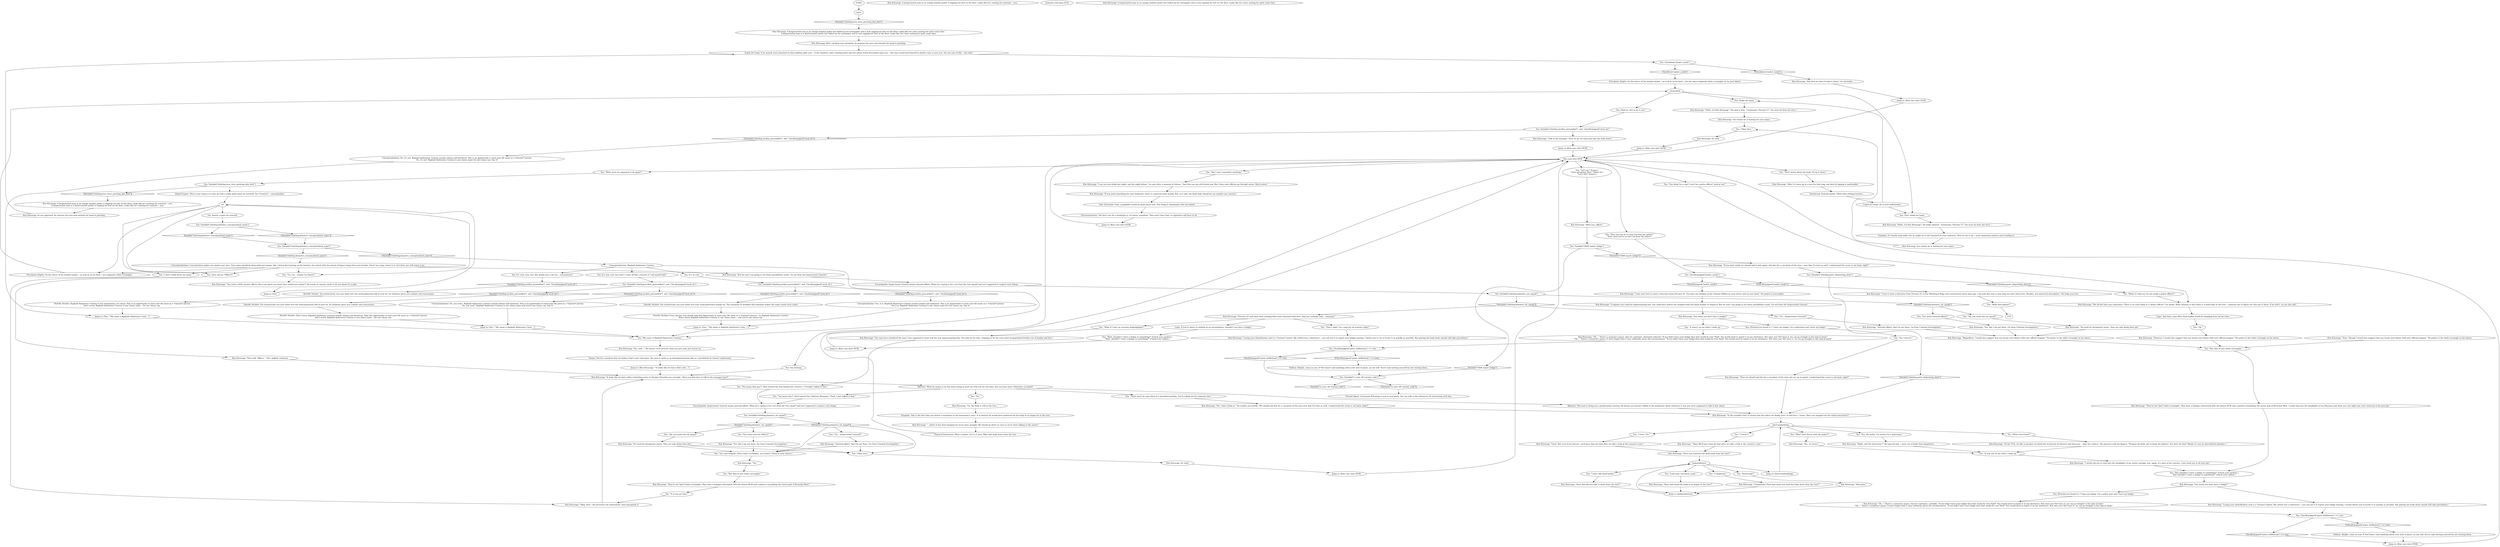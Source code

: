 # WHIRLING / KIM INTRO
# Downstairs ltn Kim Kitsuragi - precinct 57th's finest - is waiting to solve THE HANGED MAN with you as an inter-district co-op. It would appear Precinct 41 sent you to investigate the lynching of a "Whitewater mercenary" in "Martinaise". And that you are indeed a police officer. Kim briefs you on the case and your relationship begins - likely on the wrong foot, but not necessarily.
# ==================================================
digraph G {
	  0 [label="START"];
	  1 [label="input"];
	  2 [label="You: \"It wasn't on me when I woke up.\""];
	  3 [label="You: Invent a name for yourself."];
	  4 [label="You: Variable[\"whirling.kimintro_conceptualized_name\"]"];
	  5 [label="Variable[\"whirling.kimintro_conceptualized_name\"]", shape=diamond];
	  6 [label="!(Variable[\"whirling.kimintro_conceptualized_name\"])", shape=diamond];
	  7 [label="Horrific Necktie: Even classier. You should take this opportunity to start your life anew as a *classier* person -- as Raphaël Ambrosius Costeau.\nMore classy. Raphaël Ambrosius Costeau is one classy name -- and you're one classy cop. "];
	  8 [label="You: \"Look man, you know, yeah.\""];
	  9 [label="You: \"Completely.\""];
	  10 [label="Logic: And then, soon after, dead bodies would be dangling from all the trees."];
	  11 [label="Kim Kitsuragi: \"I suppose you could be impersonating him. You could have gotten the insignia from the black market or forged it. But for now I am going to set those possibilities aside. I'm not from the Inspectorate General.\""];
	  12 [label="Kim Kitsuragi: \"No need for derogatory terms. They are only doing their job.\""];
	  13 [label="You: \"Uh... Inspectorate General?\""];
	  14 [label="Kim Kitsuragi: He nods."];
	  15 [label="Kim Kitsuragi: He nods."];
	  16 [label="Kim Kitsuragi: \"I was to meet a detective from Precinct 41 at the Whirling-in-Rags who arrived here three days ago. I am told that that is how long you have been here. Besides, you match his description.\" He looks you over."];
	  17 [label="You: \"You mean internal affairs?\""];
	  18 [label="You: It's very cool, but won't I come off like a douche if I call myself that?"];
	  19 [label="You: Variable[\"whirling.necktie_personified\"]  and  CheckEquipped(\"neck_tie\")"];
	  20 [label="Variable[\"whirling.necktie_personified\"]  and  CheckEquipped(\"neck_tie\")", shape=diamond];
	  21 [label="!(Variable[\"whirling.necktie_personified\"]  and  CheckEquipped(\"neck_tie\"))", shape=diamond];
	  22 [label="Conceptualization: No, you won't. Raphaël Ambrosius Costeau sounds solemn and historical. This is an opportunity to start your life anew as a *classier* person.\nNo, you won't. Raphaël Ambrosius Costeau is one classy name and you're one classy cop. Say it!"];
	  23 [label="Kim Kitsuragi: \"Regardless, I would also suggest that you locate your blazer with your official insignia.\" He points to the white rectangle on his sleeve."];
	  24 [label="You: Variable[\"whirling.kimintro_conceptualized_name\"]"];
	  25 [label="Variable[\"whirling.kimintro_conceptualized_name\"]", shape=diamond];
	  26 [label="!(Variable[\"whirling.kimintro_conceptualized_name\"])", shape=diamond];
	  27 [label="Conceptualization: Raphaël Ambrosius Costeau."];
	  28 [label="You: It's so cool."];
	  29 [label="Jump to: [You: \"\"My name is Raphaël Ambrosius Coste...\"]"];
	  30 [label="Jump to: [bodystillintree]"];
	  31 [label="Kim Kitsuragi: \"...where it has been hanging for seven days straight. We should go there as soon as we're done talking to the owner.\""];
	  32 [label="Kim case intro HUB"];
	  33 [label="You: \"You said insignia. These white rectangles, you mean?\" (Point to your sleeve.)"];
	  34 [label="You: \"Okay then.\""];
	  35 [label="Kim Kitsuragi: \"Oh...\" There's a moment's pause, then he continues, carefully: \"If you didn't have your badge then that would be very *bad*. You would need to report it on my shortwave. But since you *do* have it, we can go straight to the task at hand.\"\n\"Oh...\" There's a moment's pause. It lasts longer than it may ordinarily, given the circumstances. \"If you didn't have your badge then that would be very *bad*. You would need to report it on my shortwave. But since you *do* have it, we can go straight to the task at hand.\""];
	  36 [label="You: CheckEquipped(\"pants_bellbottom\") == true"];
	  37 [label="CheckEquipped(\"pants_bellbottom\") == true", shape=diamond];
	  38 [label="!(CheckEquipped(\"pants_bellbottom\") == true)", shape=diamond];
	  39 [label="Jump to: [Kim case intro HUB]"];
	  40 [label="You: \"Ah, you mean the rat squad!\""];
	  41 [label="Kim Kitsuragi: A bespectacled man in an orange bomber jacket is tapping his foot on the floor. Looks like he's waiting for someone -- you."];
	  42 [label="Kim Kitsuragi: \"Hello, I'm Kim Kitsuragi.\" His grip is firm. \"Lieutenant, Precinct 57. You must be from the 41st...\""];
	  43 [label="You: \"Don't worry about the body. I'll rip it down.\""];
	  44 [label="Pain Threshold: Yeah, a painkiller would be good about now. This thing is *pulsating* with discomfort."];
	  45 [label="You: Shake his hand."];
	  46 [label="You: Variable[\"whirling.necktie_personified\"]  and  CheckEquipped(\"neck_tie\")"];
	  47 [label="Variable[\"whirling.necktie_personified\"]  and  CheckEquipped(\"neck_tie\")", shape=diamond];
	  48 [label="!(Variable[\"whirling.necktie_personified\"]  and  CheckEquipped(\"neck_tie\"))", shape=diamond];
	  49 [label="Rhetoric: What he means is he has been trying to meet up with you for two days, but you have been *otherwise occupied*."];
	  50 [label="bodystillintree"];
	  51 [label="You: \"What were we supposed to do again?\""];
	  52 [label="Jump to: [Kim case intro HUB]"];
	  53 [label="You: \"Let's go.\" [Leave.]\n\"Let's get going, then.\" (Move on.)\n\"Let's roll.\" [Leave.]"];
	  54 [label="You: Variable[\"whirling.kimintro_rat_squad\"]"];
	  55 [label="Variable[\"whirling.kimintro_rat_squad\"]", shape=diamond];
	  56 [label="!(Variable[\"whirling.kimintro_rat_squad\"])", shape=diamond];
	  57 [label="You: CheckItem(\"jacket_suede\")"];
	  58 [label="CheckItem(\"jacket_suede\")", shape=diamond];
	  59 [label="!(CheckItem(\"jacket_suede\"))", shape=diamond];
	  60 [label="You: Variable[\"TASK.report_badge\"]"];
	  61 [label="Variable[\"TASK.report_badge\"]", shape=diamond];
	  62 [label="!(Variable[\"TASK.report_badge\"])", shape=diamond];
	  63 [label="You: \"There must be some kind of a misunderstanding. You're taking me for someone else.\""];
	  64 [label="Kim Kitsuragi: \"Okay. We'll have time for that after we take a look at the coroner's case.\""];
	  65 [label="Kim Kitsuragi: \"We all feel that way sometimes. There is no such thing as a *police officer*, I'm afraid. What remains is that there is a dead body in the tree -- someone has to figure out who put it there. If we don't, no one else will.\""];
	  66 [label="You: \"Ah, you mean the rat squad!\""];
	  67 [label="Kim Kitsuragi: \"Yes.\""];
	  68 [label="Jump to: [Kim case intro HUB]"];
	  69 [label="Kim Kitsuragi: \"Have you removed the dead body from the tree?\""];
	  70 [label="You: Variable[\"tc.turn_off_tutorial_node\"]"];
	  71 [label="Variable[\"tc.turn_off_tutorial_node\"]", shape=diamond];
	  72 [label="!(Variable[\"tc.turn_off_tutorial_node\"])", shape=diamond];
	  73 [label="Kim Kitsuragi: You realize he is waiting for your name."];
	  74 [label="Perception (Sight): On the sleeve of his bomber jacket -- as well as on its back -- are the same enigmatic white rectangles as on your blazer."];
	  75 [label="You: \"I have. Yes.\""];
	  76 [label="You: \"You mean internal affairs?\""];
	  77 [label="Kim Kitsuragi: \"Yes. But I am not them. I'm from Criminal Investigation.\""];
	  78 [label="You: CheckEquipped(\"jacket_suede\")"];
	  79 [label="CheckEquipped(\"jacket_suede\")", shape=diamond];
	  80 [label="!(CheckEquipped(\"jacket_suede\"))", shape=diamond];
	  81 [label="You: Variable[\"whirling.kimintro_rat_squad\"]"];
	  82 [label="Variable[\"whirling.kimintro_rat_squad\"]", shape=diamond];
	  83 [label="!(Variable[\"whirling.kimintro_rat_squad\"])", shape=diamond];
	  84 [label="Kim Kitsuragi: \"Yes. But I am not them. I'm from Criminal Investigation.\""];
	  85 [label="You: (Pretend you found it.) \"I have my badge! I'm a policeman and I have my badge.\""];
	  86 [label="Kim Kitsuragi: \"After it's been up in a tree for that long, any kind of ripping is inadvisable.\""];
	  87 [label="You: Don't shake his hand."];
	  88 [label="Horrific Necktie: Raphaël Ambrosius Costeau is not ostentatious, it's classy. This is an opportunity to start your life anew as a *classier* person.\nDon't worry. Raphaël Ambrosius Costeau is one classy name -- for one classy cop. "];
	  89 [label="Kim Kitsuragi: \"Yes, well...\" He doesn't even process what you just said, just moves on."];
	  90 [label="You: \"You mean him?\" (Nod toward the Cafeteria Manager.) \"Yeah, I just talked to him.\""];
	  91 [label="You: \"Dead body?\""];
	  92 [label="Kim Kitsuragi: \"So, the body is still in the tree...\""];
	  93 [label="Volition: Alright, come on now. If *he* hasn't said anything about your lack of pants, no one will. You're only hurting yourself by not wearing them..."];
	  94 [label="Volition: Alright, come on now. If *he* hasn't said anything about your lack of pants, no one will. You're only hurting yourself by not wearing them..."];
	  95 [label="Interfacing: Delicate goods. Filled with stinking horrors..."];
	  96 [label="Jump to: [You: \"\"My name is Raphaël Ambrosius Coste...\"]"];
	  97 [label="Kim Kitsuragi: \"Mm-hmm.\""];
	  98 [label="You: \"I don't like dead bodies.\""];
	  99 [label="Kim Kitsuragi: \"Internal affairs. And I'm not them. I'm from Criminal Investigation.\""];
	  100 [label="You: CheckEquipped(\"pants_bellbottom\") == true"];
	  101 [label="CheckEquipped(\"pants_bellbottom\") == true", shape=diamond];
	  102 [label="!(CheckEquipped(\"pants_bellbottom\") == true)", shape=diamond];
	  103 [label="You: \"That's right! I'm a man for all seasons, baby!\""];
	  104 [label="You: \"What if I have an uncanny doppelgänger?\""];
	  105 [label="Kim Kitsuragi: \"You may have murdered the man I was supposed to meet and are now impersonating him. You may be his twin, stepping in for his even more incapacitated brother out of loyalty and love.\""];
	  106 [label="Drama: Not for a moment does he believe that's your real name. He casts it aside as an intradepartmental joke or a peculiarity he doesn't understand."];
	  107 [label="Kim Kitsuragi: \"No, I don't think so.\" He studies you briefly. \"We should ask him for a run-down of the area now that I'm here as well. I understand the scene is out back, right?\""];
	  108 [label="Kim Kitsuragi: \"It also wouldn't hurt to assure him the police are finally here. In full force, I mean. Have you mapped out the initial interviews?\""];
	  109 [label="You: \"I haven't.\""];
	  110 [label="Kim Kitsuragi: \"I can see you drank last night, and the night before,\" he says after a moment of silence. \"And that you are still drunk now. But I have seen officers go through worse. Much worse.\""];
	  111 [label="Kim Kitsuragi: \"Sure. But did you take it down from the tree?\""];
	  112 [label="Jump to: [tre]"];
	  113 [label="Kim Kitsuragi: \"They're not *just* white rectangles. They bear a halogen watermark with the letters RCM and a pattern resembling the street grid of Revachol West. I could step into the headlights of my Kineema and show you, but right now I just need you to do your job.\""];
	  114 [label="tre"];
	  115 [label="You: \"My name is Raphaël Ambrosius Costeau.\""];
	  116 [label="Horrific Necktie: You instinctively run your hand over the multi-patterned silk of your tie. Its slickness gives you comfort and reassurance."];
	  117 [label="Conceptualization: No, it's not. Raphaël Ambrosius Costeau sounds solemn and historical. This is an opportunity to start your life anew as a *classier* person.\nNo, it's not! Raphaël Ambrosius Costeau is one classy name for one classy cop. Say it!"];
	  118 [label="Kim Kitsuragi: \"You seem a little unsure, officer. Have you spent too much time undercover lately?\" He cracks an uneasy smile to let you know it's a joke."];
	  119 [label="interviewhubbing"];
	  120 [label="You: \"Yes, the police. I'm aware I'm a policeman.\""];
	  121 [label="You: \"But I can't remember anything.\""];
	  122 [label="Kimintro end jump HUB"];
	  123 [label="Kim Kitsuragi: \"However, I would also suggest that you locate your blazer with your official insignia.\" He points to the white rectangle on his sleeve."];
	  124 [label="Kim Kitsuragi: A bespectacled man in an orange bomber jacket is tapping his foot on the floor. Looks like he's waiting for someone -- you.\nA bespectacled man in a black bomber jacket is tapping his foot on the floor. Looks like he's waiting for someone -- you."];
	  125 [label="You: \"Just call me *Officer*\"."];
	  126 [label="You: It's very, very cool. But maybe just a bit too... ostentatious?"];
	  127 [label="Horrific Necktie: You instinctively run your hand over the multi-patterned silk of your tie. Its slickness gives you comfort and reassurance."];
	  128 [label="Kim Kitsuragi: \"Okay, then.\" He processes the information, then disregards it."];
	  129 [label="Kim Kitsuragi: \"I was sent here to meet a detective from Precinct 41. You have the insignia of the Citizens Militia on your sleeve and on your back.\" He points to your jacket."];
	  130 [label="Kim Kitsuragi: A bespectacled man in an orange bomber jacket has folded up his newspaper and is now tapping his foot on the floor. Looks like he's been waiting for quite some time."];
	  131 [label="You: \"Uh... Inspectorate General?\""];
	  132 [label="You: \"Wait, shouldn't I have a badge or something?\" (Check your pockets.)\n\"Wait, shouldn't I have a badge or something?\" (Check your undies.)"];
	  133 [label="Jump to: [You: \"\"My name is Raphaël Ambrosius Coste...\"]"];
	  134 [label="Kim Kitsuragi: \"Very well. Officer...\" He's slightly confused."];
	  135 [label="Kim Kitsuragi: You realize he is waiting for your name."];
	  136 [label="Kim Kitsuragi: \"It looks like we had a little scheduling error on Sunday. Saturday too, actually... Have you had time to talk to the manager here?\""];
	  137 [label="Kim Kitsuragi: \"Good. But even if you haven't, we'll have time for that after we take a look at the coroner's case.\""];
	  138 [label="You: \"But shouldn't I have a badge or something?\" (Check your pockets.)\n\"But shouldn't I have a badge or something?\" (Check your undies.)"];
	  139 [label="Encyclopedia: Inspectorate General means internal affairs. What he's saying is he's not from the *rat squad* and isn't supposed to suspect such things."];
	  140 [label="Kim Kitsuragi: \"No need for derogatory terms. They are only doing their job.\""];
	  141 [label="You: \"I don't really know my name.\""];
	  142 [label="Kim Kitsuragi: As you approach, he narrows his eyes and extends his hand in greeting."];
	  143 [label="Jump to: [Kim Kitsuragi: \"\"It looks like we had a little sche...\"]"];
	  144 [label="Kim Kitsuragi: \"Then we should ask him for a run-down of the area, get me up to speed. I understand the scene is out back, right?\""];
	  145 [label="Kim Kitsuragi: \"Yes, of course.\""];
	  146 [label="Kim Kitsuragi: \"You mean you don't have a badge?\""];
	  147 [label="Jump to: [Kim case intro HUB]"];
	  148 [label="Jump to: [Kim case intro HUB]"];
	  149 [label="You: (Pretend you found it.) \"I have my badge. I'm a police man and I have my badge.\""];
	  150 [label="You: \"What description?\""];
	  151 [label="Kim Kitsuragi: \"Internal affairs. And I'm not them. I'm from Criminal Investigation.\""];
	  152 [label="Kim Kitsuragi: A bespectacled man in an orange bomber jacket has folded up his newspaper and is now tapping his foot on the floor. Looks like he's been waiting for quite some time.\nA bespectacled man in a black bomber jacket has folded up his newspaper and is now tapping his foot on the floor. Looks like he's been waiting for quite some time."];
	  153 [label="Electrochemistry: The best cure for a headache is, of course, morphine. They won't have that, so cigarettes will have to do."];
	  154 [label="You: Hold on, who is he to me?"];
	  155 [label="You: \"What interviews?\""];
	  156 [label="Kim Kitsuragi: \"At the 57th, we like to prepare an initial list of persons of interest and then just... skim the surface.\" He gestures with his fingers. \"Prepare the field, get to know the players. You don't do that? Maybe it's not an inter-district practice...\""];
	  157 [label="Kim Kitsuragi: \"If you need something for your headache, there is a general store nearby. But, as I said, the dead body should be our number one concern.\""];
	  158 [label="Kim Kitsuragi: \"They're not *just* white rectangles. They bear a halogen watermark with the letters RCM and a pattern resembling the street grid of Revachol West.\""];
	  159 [label="Kim Kitsuragi: \"After you, officer.\""];
	  160 [label="You: \"You think I'm a cop? I can't be a police officer! Look at me!\""];
	  161 [label="Kim Kitsuragi: After catching your attention, he narrows his eyes and extends his hand in greeting."];
	  162 [label="Esprit de Corps: If an assault were launched on this building right now -- if the windows came crashing down and the whole world descended upon you -- this man would hurl himself in death's way to save you. You are sure of this -- but why?"];
	  163 [label="Conceptualization: Concentration makes you squint your eyes. Your name should be deep gold and orange, like a forest fire looming on the horizon, but mixed with the stench of liquor rising from your breath. You're two steps closer to it, but there are still many to go..."];
	  164 [label="Conceptualization: Yes, it is. Raphaël Ambrosius Costeau sounds solemn and historical. This is an opportunity to start your life anew as a *classier* person.\nYes it is. Raphaël Ambrosius Costeau is one classy name for one classy cop. Say it!"];
	  165 [label="Kim Kitsuragi: \"Hello, I'm Kim Kitsuragi.\" He looks unfazed. \"Lieutenant, Precinct 57. You must be from the 41st...\""];
	  166 [label="You: Variable[\"whirling.garte_altgreeting_done\"]"];
	  167 [label="Variable[\"whirling.garte_altgreeting_done\"]", shape=diamond];
	  168 [label="!(Variable[\"whirling.garte_altgreeting_done\"])", shape=diamond];
	  169 [label="Kim Kitsuragi: \"Right, and the interviews?\" He taps his foot -- more out of habit than impatience."];
	  170 [label="You: \"But they're just white rectangles.\""];
	  171 [label="Empathy: It's barely noticeable, but he might be *a bit* annoyed at your rudeness. Then he lets it go -- more important matters need tending to."];
	  172 [label="cleanerhub"];
	  173 [label="You: \"But they're just white rectangles.\""];
	  174 [label="You: \"Uh, I'm... maybe I'm Harry?\""];
	  175 [label="Tutorial Agent: Lieutenant Kitsuragi is now in your party. You can talk to him whenever, by interacting with him."];
	  176 [label="Physical Instrument: What a shame. Get to it now. *Rip* that body down from the tree."];
	  177 [label="Horrific Necktie: You instinctively run your hand over your multi-patterned orange tie. The sensation of wrinkled silk somehow makes the name sound even cooler."];
	  178 [label="Horrific Necktie: Don't worry. Raphaël Ambrosius Costeau sounds solemn and historical. Take this opportunity to start your life anew as a *classier* person.\nDon't worry. Raphaël Ambrosius Costeau is one classy name -- for one classy cop. "];
	  179 [label="You: \"Who? You? You're with the police?\""];
	  180 [label="Kim Kitsuragi: \"Does that mean the body is no longer in the tree?\""];
	  181 [label="Empathy: This is the first time you detect a weariness in the lieutenant's voice. It is obvious he would have preferred for the body to no longer be in the tree."];
	  182 [label="Kim Kitsuragi: \"Completely? Does that mean you took the body down from the tree?\""];
	  183 [label="Jump to: [Kim case intro HUB]"];
	  184 [label="Kim Kitsuragi: \"Sure. Though I would also suggest that you locate your blazer with your official insignia.\" He points to the white rectangle on his sleeve."];
	  185 [label="Kim Kitsuragi: \"Losing your identification card is a *serious* matter. My vehicle has a shortwave -- you can use it to report your badge missing. I advise you to try to locate it as quickly as possible. But getting the body down should still take precedence.\""];
	  186 [label="Kim Kitsuragi: \"Oh...\" There's a moment's pause, then he continues, obviously relieved: \"If you didn't have your badge then that would be very *bad*. You would need to report it on my shortwave. But since you *do* have it, we can go straight to the task at hand.\"\n\"Oh...\" There's a moment's pause. It lasts longer than it may ordinarily, given the circumstances. \"If you didn't have your badge then that would be very *bad*. You would need to report it on my shortwave. But since you *do* have it, we can go straight to the task at hand.\""];
	  187 [label="You: \"No, I haven't.\""];
	  188 [label="You: \"No.\""];
	  189 [label="Jump to: [interviewhubbing]"];
	  190 [label="You: \"It was not on me when I woke up.\""];
	  191 [label="Kim Kitsuragi: \"Losing your identification card is a *serious* matter. My vehicle has a shortwave -- you can use it to report your badge missing. I would advise you to locate it as quickly as possible. But getting the body down should still take precedence.\""];
	  192 [label="Kim Kitsuragi: \"I would ask you to step into the headlights of my motor carriage, but, again, it's none of my concern. I just need you to do your job.\""];
	  193 [label="You: \"It is not yet time.\""];
	  194 [label="Kim Kitsuragi: \"But for now I am going to set those possibilities aside. I'm not from the Inspectorate General.\""];
	  195 [label="You: \"You mean that guy?\" (Nod toward the man behind the counter.) \"I *totally* talked to him.\""];
	  196 [label="Rhetoric: This man is doing you a professional courtesy. He knows you haven't talked to the proprietor about whatever it was you were supposed to talk to him about."];
	  197 [label="You: \"What if I told you I'm not really a police officer?\""];
	  198 [label="You: \"How can you be so sure I'm from the police?\"\n\"How come you're so sure I'm from the police?\""];
	  199 [label="You: Say nothing."];
	  200 [label="Perception (Sight): On the sleeve of his bomber jacket -- as well as on its back -- are enigmatic white rectangles."];
	  201 [label="Kim Kitsuragi: \"But first we have to take it down,\" he concludes."];
	  202 [label="You: \"Oh.\""];
	  203 [label="Logic: If you're about to embark on an investigation, shouldn't you have a badge?"];
	  204 [label="Kim Kitsuragi: \"If you don't mind, we should talk to him again. Ask him for a run-down of the area -- now that I'm here as well. I understand the scene is out back, right?\""];
	  205 [label="Encyclopedia: Inspectorate General means internal affairs. What he's saying is he's not from the *rat squad* and isn't supposed to suspect such things."];
	  206 [label="Kim Kitsuragi: \"You mean you don't have a badge?\""];
	  207 [label="Jump to: [Kim case intro HUB]"];
	  208 [label="Esprit de Corps: He is your half-brother."];
	  209 [label="You: Variable[\"whirling.necktie_personified\"]  and  CheckEquipped(\"neck_tie\")"];
	  210 [label="Variable[\"whirling.necktie_personified\"]  and  CheckEquipped(\"neck_tie\")", shape=diamond];
	  211 [label="!(Variable[\"whirling.necktie_personified\"]  and  CheckEquipped(\"neck_tie\"))", shape=diamond];
	  212 [label="Kim Kitsuragi: \"Talk to the manager. Then we go out back and take the body down.\""];
	  213 [label="You: Variable[\"whirling.lena_intro_greeting_kim_first\"]"];
	  214 [label="Variable[\"whirling.lena_intro_greeting_kim_first\"]", shape=diamond];
	  215 [label="!(Variable[\"whirling.lena_intro_greeting_kim_first\"])", shape=diamond];
	  216 [label="Inland Empire: This is your chance to come up with a really good name for yourself. Get *creative* -- conceptualize!"];
	  217 [label="You: \"Okay then.\""];
	  218 [label="Kim Kitsuragi: \"Precinct 41 said they were sending their most seasoned detective. And you certainly look... seasoned.\""];
	  0 -> 1
	  1 -> 214
	  2 -> 186
	  3 -> 4
	  4 -> 5
	  4 -> 6
	  5 -> 24
	  6 -> 24
	  7 -> 133
	  8 -> 180
	  9 -> 182
	  10 -> 202
	  11 -> 206
	  12 -> 33
	  12 -> 34
	  13 -> 99
	  14 -> 147
	  15 -> 39
	  16 -> 150
	  17 -> 84
	  18 -> 46
	  19 -> 20
	  19 -> 21
	  20 -> 177
	  21 -> 164
	  22 -> 29
	  23 -> 173
	  24 -> 25
	  24 -> 26
	  25 -> 163
	  26 -> 27
	  27 -> 18
	  27 -> 115
	  27 -> 28
	  27 -> 126
	  28 -> 19
	  29 -> 115
	  30 -> 50
	  31 -> 176
	  32 -> 160
	  32 -> 198
	  32 -> 199
	  32 -> 43
	  32 -> 51
	  32 -> 53
	  32 -> 121
	  33 -> 67
	  34 -> 14
	  35 -> 36
	  36 -> 37
	  36 -> 38
	  37 -> 68
	  38 -> 93
	  39 -> 32
	  40 -> 140
	  42 -> 73
	  43 -> 86
	  44 -> 153
	  45 -> 42
	  46 -> 48
	  46 -> 47
	  47 -> 127
	  48 -> 22
	  49 -> 90
	  49 -> 188
	  49 -> 196
	  49 -> 63
	  50 -> 98
	  50 -> 8
	  50 -> 9
	  50 -> 91
	  50 -> 189
	  51 -> 213
	  52 -> 32
	  53 -> 159
	  54 -> 56
	  54 -> 55
	  55 -> 66
	  55 -> 76
	  56 -> 33
	  56 -> 34
	  56 -> 13
	  57 -> 58
	  57 -> 59
	  58 -> 74
	  59 -> 201
	  60 -> 61
	  60 -> 62
	  61 -> 70
	  62 -> 204
	  63 -> 107
	  64 -> 69
	  65 -> 10
	  66 -> 12
	  67 -> 170
	  68 -> 32
	  69 -> 50
	  70 -> 72
	  70 -> 71
	  72 -> 175
	  73 -> 217
	  74 -> 172
	  75 -> 137
	  76 -> 77
	  77 -> 33
	  77 -> 34
	  78 -> 80
	  78 -> 79
	  79 -> 129
	  80 -> 16
	  81 -> 82
	  81 -> 83
	  82 -> 40
	  82 -> 17
	  83 -> 218
	  83 -> 131
	  84 -> 23
	  85 -> 187
	  86 -> 95
	  87 -> 165
	  88 -> 96
	  89 -> 106
	  90 -> 205
	  91 -> 97
	  92 -> 181
	  93 -> 68
	  94 -> 70
	  95 -> 208
	  96 -> 115
	  97 -> 30
	  98 -> 111
	  99 -> 33
	  99 -> 34
	  100 -> 101
	  100 -> 102
	  101 -> 70
	  102 -> 94
	  103 -> 185
	  104 -> 105
	  105 -> 195
	  106 -> 143
	  107 -> 108
	  108 -> 119
	  109 -> 64
	  110 -> 157
	  111 -> 30
	  112 -> 114
	  113 -> 138
	  114 -> 3
	  114 -> 200
	  114 -> 141
	  114 -> 174
	  114 -> 125
	  115 -> 89
	  116 -> 88
	  117 -> 96
	  118 -> 112
	  119 -> 75
	  119 -> 109
	  119 -> 179
	  119 -> 120
	  119 -> 155
	  120 -> 169
	  121 -> 110
	  123 -> 173
	  124 -> 142
	  125 -> 134
	  126 -> 210
	  127 -> 178
	  128 -> 136
	  129 -> 11
	  131 -> 151
	  132 -> 207
	  133 -> 115
	  134 -> 136
	  135 -> 217
	  136 -> 49
	  137 -> 69
	  138 -> 146
	  139 -> 81
	  140 -> 23
	  141 -> 128
	  142 -> 162
	  143 -> 136
	  144 -> 108
	  145 -> 190
	  146 -> 149
	  146 -> 191
	  147 -> 32
	  148 -> 32
	  149 -> 35
	  150 -> 219
	  151 -> 23
	  152 -> 161
	  153 -> 183
	  154 -> 209
	  155 -> 156
	  156 -> 190
	  157 -> 44
	  158 -> 193
	  159 -> 60
	  160 -> 65
	  161 -> 162
	  162 -> 57
	  163 -> 194
	  163 -> 200
	  163 -> 141
	  163 -> 174
	  163 -> 125
	  164 -> 133
	  165 -> 171
	  166 -> 168
	  166 -> 167
	  167 -> 108
	  168 -> 197
	  169 -> 190
	  170 -> 158
	  171 -> 135
	  172 -> 154
	  172 -> 45
	  172 -> 87
	  173 -> 113
	  174 -> 118
	  176 -> 32
	  177 -> 7
	  178 -> 29
	  179 -> 145
	  180 -> 30
	  181 -> 31
	  182 -> 30
	  183 -> 32
	  184 -> 173
	  185 -> 100
	  186 -> 100
	  187 -> 144
	  188 -> 92
	  189 -> 119
	  190 -> 192
	  191 -> 36
	  192 -> 138
	  193 -> 128
	  194 -> 139
	  195 -> 205
	  196 -> 108
	  197 -> 65
	  198 -> 78
	  199 -> 136
	  200 -> 172
	  201 -> 52
	  202 -> 123
	  203 -> 132
	  204 -> 166
	  205 -> 54
	  206 -> 2
	  206 -> 85
	  207 -> 32
	  208 -> 45
	  208 -> 87
	  209 -> 211
	  209 -> 212
	  210 -> 116
	  211 -> 117
	  212 -> 148
	  213 -> 216
	  213 -> 215
	  214 -> 152
	  215 -> 124
	  216 -> 114
	  217 -> 15
	  218 -> 104
	  218 -> 203
	  218 -> 103
}


